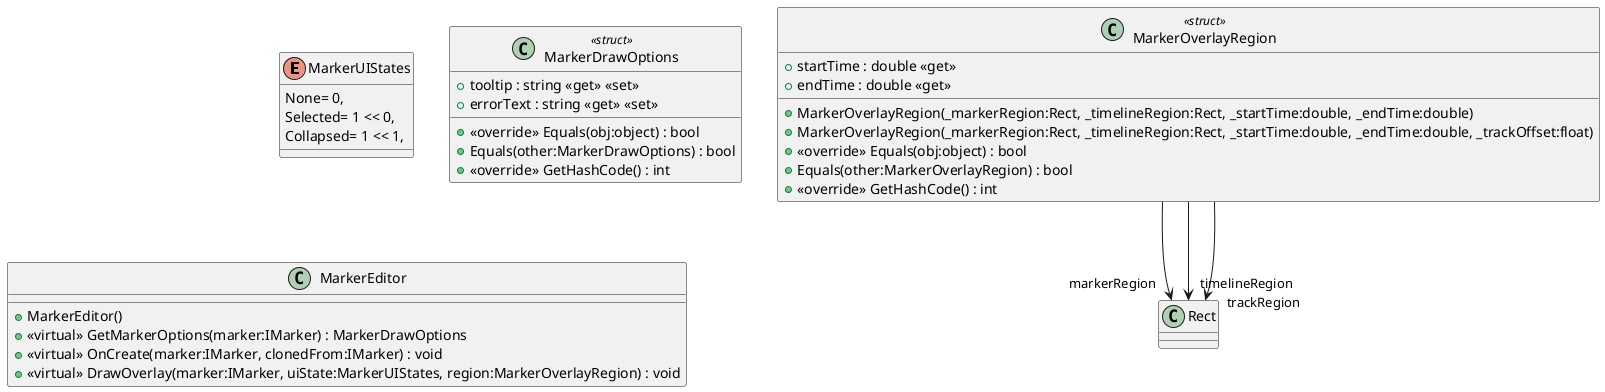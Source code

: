@startuml
enum MarkerUIStates {
    None= 0,
    Selected= 1 << 0,
    Collapsed= 1 << 1,
}
class MarkerDrawOptions <<struct>> {
    + tooltip : string <<get>> <<set>>
    + errorText : string <<get>> <<set>>
    + <<override>> Equals(obj:object) : bool
    + Equals(other:MarkerDrawOptions) : bool
    + <<override>> GetHashCode() : int
}
class MarkerOverlayRegion <<struct>> {
    + startTime : double <<get>>
    + endTime : double <<get>>
    + MarkerOverlayRegion(_markerRegion:Rect, _timelineRegion:Rect, _startTime:double, _endTime:double)
    + MarkerOverlayRegion(_markerRegion:Rect, _timelineRegion:Rect, _startTime:double, _endTime:double, _trackOffset:float)
    + <<override>> Equals(obj:object) : bool
    + Equals(other:MarkerOverlayRegion) : bool
    + <<override>> GetHashCode() : int
}
class MarkerEditor {
    + MarkerEditor()
    + <<virtual>> GetMarkerOptions(marker:IMarker) : MarkerDrawOptions
    + <<virtual>> OnCreate(marker:IMarker, clonedFrom:IMarker) : void
    + <<virtual>> DrawOverlay(marker:IMarker, uiState:MarkerUIStates, region:MarkerOverlayRegion) : void
}
MarkerOverlayRegion --> "markerRegion" Rect
MarkerOverlayRegion --> "timelineRegion" Rect
MarkerOverlayRegion --> "trackRegion" Rect
@enduml
